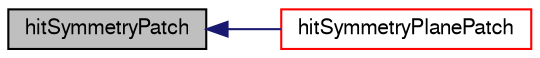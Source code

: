 digraph "hitSymmetryPatch"
{
  bgcolor="transparent";
  edge [fontname="FreeSans",fontsize="10",labelfontname="FreeSans",labelfontsize="10"];
  node [fontname="FreeSans",fontsize="10",shape=record];
  rankdir="LR";
  Node3176 [label="hitSymmetryPatch",height=0.2,width=0.4,color="black", fillcolor="grey75", style="filled", fontcolor="black"];
  Node3176 -> Node3177 [dir="back",color="midnightblue",fontsize="10",style="solid",fontname="FreeSans"];
  Node3177 [label="hitSymmetryPlanePatch",height=0.2,width=0.4,color="red",URL="$a23586.html#a5fd627c463017369f165aaab03775166",tooltip="Overridable function to handle the particle hitting a. "];
}
